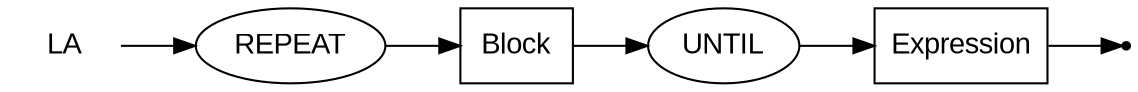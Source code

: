digraph LA {
  rankdir=LR;
  node [fontname="Arial"];
  start [label="LA" shape=plaintext];
  end [label="" shape=point];
  A [label="REPEAT" shape=oval];
  B [label="Block" shape=box];
  C [label="UNTIL" shape=oval];
  D [label="Expression" shape=box];
  start -> A;
  A -> B;
  B -> C;
  C -> D;
  D -> end;
}